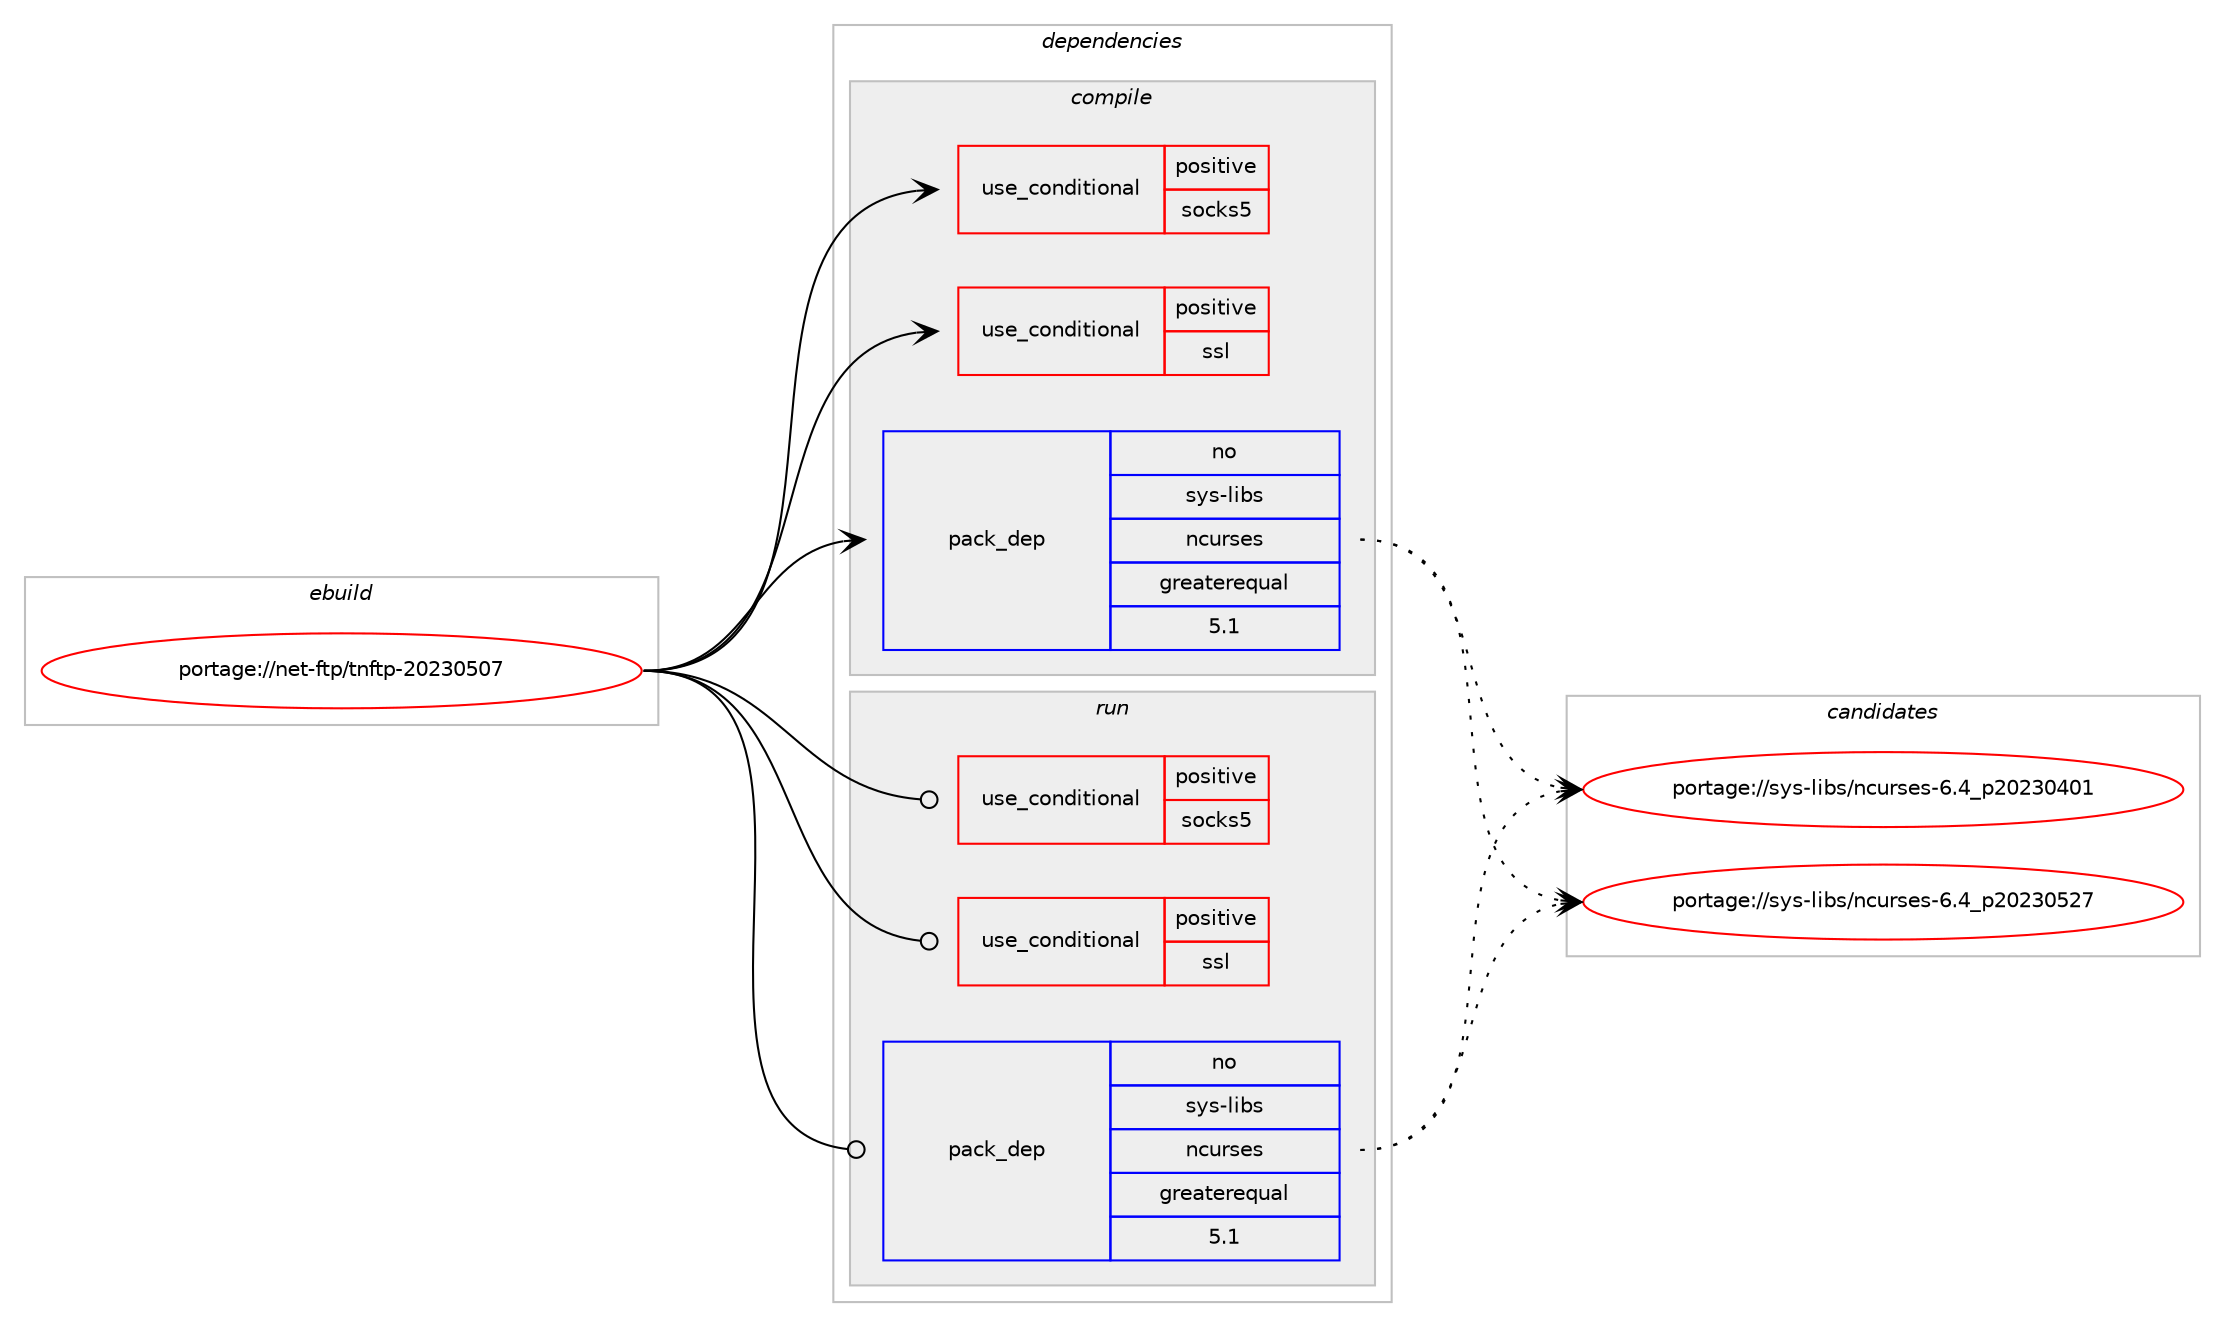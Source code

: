 digraph prolog {

# *************
# Graph options
# *************

newrank=true;
concentrate=true;
compound=true;
graph [rankdir=LR,fontname=Helvetica,fontsize=10,ranksep=1.5];#, ranksep=2.5, nodesep=0.2];
edge  [arrowhead=vee];
node  [fontname=Helvetica,fontsize=10];

# **********
# The ebuild
# **********

subgraph cluster_leftcol {
color=gray;
rank=same;
label=<<i>ebuild</i>>;
id [label="portage://net-ftp/tnftp-20230507", color=red, width=4, href="../net-ftp/tnftp-20230507.svg"];
}

# ****************
# The dependencies
# ****************

subgraph cluster_midcol {
color=gray;
label=<<i>dependencies</i>>;
subgraph cluster_compile {
fillcolor="#eeeeee";
style=filled;
label=<<i>compile</i>>;
subgraph cond1545 {
dependency1991 [label=<<TABLE BORDER="0" CELLBORDER="1" CELLSPACING="0" CELLPADDING="4"><TR><TD ROWSPAN="3" CELLPADDING="10">use_conditional</TD></TR><TR><TD>positive</TD></TR><TR><TD>socks5</TD></TR></TABLE>>, shape=none, color=red];
# *** BEGIN UNKNOWN DEPENDENCY TYPE (TODO) ***
# dependency1991 -> package_dependency(portage://net-ftp/tnftp-20230507,install,no,net-proxy,dante,none,[,,],[],[])
# *** END UNKNOWN DEPENDENCY TYPE (TODO) ***

}
id:e -> dependency1991:w [weight=20,style="solid",arrowhead="vee"];
subgraph cond1546 {
dependency1992 [label=<<TABLE BORDER="0" CELLBORDER="1" CELLSPACING="0" CELLPADDING="4"><TR><TD ROWSPAN="3" CELLPADDING="10">use_conditional</TD></TR><TR><TD>positive</TD></TR><TR><TD>ssl</TD></TR></TABLE>>, shape=none, color=red];
# *** BEGIN UNKNOWN DEPENDENCY TYPE (TODO) ***
# dependency1992 -> package_dependency(portage://net-ftp/tnftp-20230507,install,no,dev-libs,openssl,none,[,,],any_same_slot,[])
# *** END UNKNOWN DEPENDENCY TYPE (TODO) ***

}
id:e -> dependency1992:w [weight=20,style="solid",arrowhead="vee"];
# *** BEGIN UNKNOWN DEPENDENCY TYPE (TODO) ***
# id -> package_dependency(portage://net-ftp/tnftp-20230507,install,no,dev-libs,libedit,none,[,,],[],[])
# *** END UNKNOWN DEPENDENCY TYPE (TODO) ***

subgraph pack421 {
dependency1993 [label=<<TABLE BORDER="0" CELLBORDER="1" CELLSPACING="0" CELLPADDING="4" WIDTH="220"><TR><TD ROWSPAN="6" CELLPADDING="30">pack_dep</TD></TR><TR><TD WIDTH="110">no</TD></TR><TR><TD>sys-libs</TD></TR><TR><TD>ncurses</TD></TR><TR><TD>greaterequal</TD></TR><TR><TD>5.1</TD></TR></TABLE>>, shape=none, color=blue];
}
id:e -> dependency1993:w [weight=20,style="solid",arrowhead="vee"];
}
subgraph cluster_compileandrun {
fillcolor="#eeeeee";
style=filled;
label=<<i>compile and run</i>>;
}
subgraph cluster_run {
fillcolor="#eeeeee";
style=filled;
label=<<i>run</i>>;
subgraph cond1547 {
dependency1994 [label=<<TABLE BORDER="0" CELLBORDER="1" CELLSPACING="0" CELLPADDING="4"><TR><TD ROWSPAN="3" CELLPADDING="10">use_conditional</TD></TR><TR><TD>positive</TD></TR><TR><TD>socks5</TD></TR></TABLE>>, shape=none, color=red];
# *** BEGIN UNKNOWN DEPENDENCY TYPE (TODO) ***
# dependency1994 -> package_dependency(portage://net-ftp/tnftp-20230507,run,no,net-proxy,dante,none,[,,],[],[])
# *** END UNKNOWN DEPENDENCY TYPE (TODO) ***

}
id:e -> dependency1994:w [weight=20,style="solid",arrowhead="odot"];
subgraph cond1548 {
dependency1995 [label=<<TABLE BORDER="0" CELLBORDER="1" CELLSPACING="0" CELLPADDING="4"><TR><TD ROWSPAN="3" CELLPADDING="10">use_conditional</TD></TR><TR><TD>positive</TD></TR><TR><TD>ssl</TD></TR></TABLE>>, shape=none, color=red];
# *** BEGIN UNKNOWN DEPENDENCY TYPE (TODO) ***
# dependency1995 -> package_dependency(portage://net-ftp/tnftp-20230507,run,no,dev-libs,openssl,none,[,,],any_same_slot,[])
# *** END UNKNOWN DEPENDENCY TYPE (TODO) ***

}
id:e -> dependency1995:w [weight=20,style="solid",arrowhead="odot"];
# *** BEGIN UNKNOWN DEPENDENCY TYPE (TODO) ***
# id -> package_dependency(portage://net-ftp/tnftp-20230507,run,no,dev-libs,libedit,none,[,,],[],[])
# *** END UNKNOWN DEPENDENCY TYPE (TODO) ***

subgraph pack422 {
dependency1996 [label=<<TABLE BORDER="0" CELLBORDER="1" CELLSPACING="0" CELLPADDING="4" WIDTH="220"><TR><TD ROWSPAN="6" CELLPADDING="30">pack_dep</TD></TR><TR><TD WIDTH="110">no</TD></TR><TR><TD>sys-libs</TD></TR><TR><TD>ncurses</TD></TR><TR><TD>greaterequal</TD></TR><TR><TD>5.1</TD></TR></TABLE>>, shape=none, color=blue];
}
id:e -> dependency1996:w [weight=20,style="solid",arrowhead="odot"];
}
}

# **************
# The candidates
# **************

subgraph cluster_choices {
rank=same;
color=gray;
label=<<i>candidates</i>>;

subgraph choice421 {
color=black;
nodesep=1;
choice1151211154510810598115471109911711411510111545544652951125048505148524849 [label="portage://sys-libs/ncurses-6.4_p20230401", color=red, width=4,href="../sys-libs/ncurses-6.4_p20230401.svg"];
choice1151211154510810598115471109911711411510111545544652951125048505148535055 [label="portage://sys-libs/ncurses-6.4_p20230527", color=red, width=4,href="../sys-libs/ncurses-6.4_p20230527.svg"];
dependency1993:e -> choice1151211154510810598115471109911711411510111545544652951125048505148524849:w [style=dotted,weight="100"];
dependency1993:e -> choice1151211154510810598115471109911711411510111545544652951125048505148535055:w [style=dotted,weight="100"];
}
subgraph choice422 {
color=black;
nodesep=1;
choice1151211154510810598115471109911711411510111545544652951125048505148524849 [label="portage://sys-libs/ncurses-6.4_p20230401", color=red, width=4,href="../sys-libs/ncurses-6.4_p20230401.svg"];
choice1151211154510810598115471109911711411510111545544652951125048505148535055 [label="portage://sys-libs/ncurses-6.4_p20230527", color=red, width=4,href="../sys-libs/ncurses-6.4_p20230527.svg"];
dependency1996:e -> choice1151211154510810598115471109911711411510111545544652951125048505148524849:w [style=dotted,weight="100"];
dependency1996:e -> choice1151211154510810598115471109911711411510111545544652951125048505148535055:w [style=dotted,weight="100"];
}
}

}
